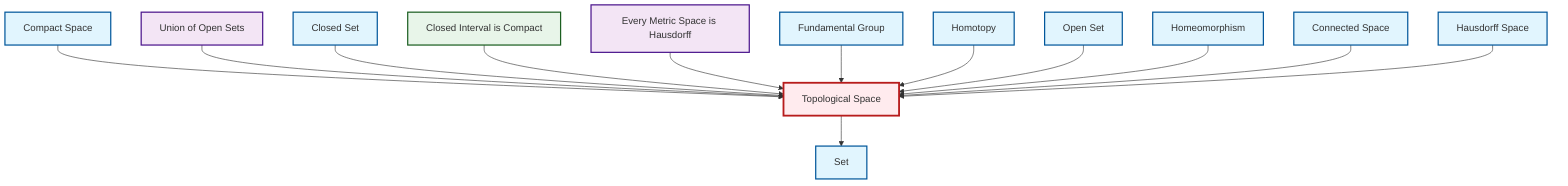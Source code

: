 graph TD
    classDef definition fill:#e1f5fe,stroke:#01579b,stroke-width:2px
    classDef theorem fill:#f3e5f5,stroke:#4a148c,stroke-width:2px
    classDef axiom fill:#fff3e0,stroke:#e65100,stroke-width:2px
    classDef example fill:#e8f5e9,stroke:#1b5e20,stroke-width:2px
    classDef current fill:#ffebee,stroke:#b71c1c,stroke-width:3px
    def-topological-space["Topological Space"]:::definition
    def-open-set["Open Set"]:::definition
    def-homotopy["Homotopy"]:::definition
    def-compact["Compact Space"]:::definition
    def-homeomorphism["Homeomorphism"]:::definition
    thm-metric-hausdorff["Every Metric Space is Hausdorff"]:::theorem
    def-fundamental-group["Fundamental Group"]:::definition
    ex-closed-interval-compact["Closed Interval is Compact"]:::example
    def-set["Set"]:::definition
    thm-union-open-sets["Union of Open Sets"]:::theorem
    def-closed-set["Closed Set"]:::definition
    def-hausdorff["Hausdorff Space"]:::definition
    def-connected["Connected Space"]:::definition
    def-compact --> def-topological-space
    thm-union-open-sets --> def-topological-space
    def-closed-set --> def-topological-space
    ex-closed-interval-compact --> def-topological-space
    thm-metric-hausdorff --> def-topological-space
    def-fundamental-group --> def-topological-space
    def-homotopy --> def-topological-space
    def-open-set --> def-topological-space
    def-topological-space --> def-set
    def-homeomorphism --> def-topological-space
    def-connected --> def-topological-space
    def-hausdorff --> def-topological-space
    class def-topological-space current